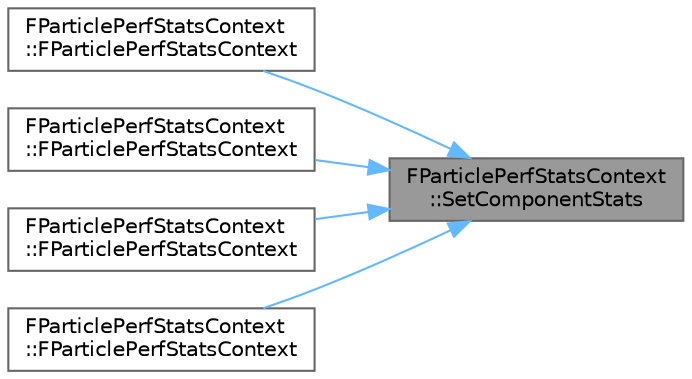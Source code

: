 digraph "FParticlePerfStatsContext::SetComponentStats"
{
 // INTERACTIVE_SVG=YES
 // LATEX_PDF_SIZE
  bgcolor="transparent";
  edge [fontname=Helvetica,fontsize=10,labelfontname=Helvetica,labelfontsize=10];
  node [fontname=Helvetica,fontsize=10,shape=box,height=0.2,width=0.4];
  rankdir="RL";
  Node1 [id="Node000001",label="FParticlePerfStatsContext\l::SetComponentStats",height=0.2,width=0.4,color="gray40", fillcolor="grey60", style="filled", fontcolor="black",tooltip=" "];
  Node1 -> Node2 [id="edge1_Node000001_Node000002",dir="back",color="steelblue1",style="solid",tooltip=" "];
  Node2 [id="Node000002",label="FParticlePerfStatsContext\l::FParticlePerfStatsContext",height=0.2,width=0.4,color="grey40", fillcolor="white", style="filled",URL="$d4/d54/structFParticlePerfStatsContext.html#af89122209e466837e4f365e4e59d1d5c",tooltip=" "];
  Node1 -> Node3 [id="edge2_Node000001_Node000003",dir="back",color="steelblue1",style="solid",tooltip=" "];
  Node3 [id="Node000003",label="FParticlePerfStatsContext\l::FParticlePerfStatsContext",height=0.2,width=0.4,color="grey40", fillcolor="white", style="filled",URL="$d4/d54/structFParticlePerfStatsContext.html#a95a14f5d5ab8749f4bd6b2696f869675",tooltip=" "];
  Node1 -> Node4 [id="edge3_Node000001_Node000004",dir="back",color="steelblue1",style="solid",tooltip=" "];
  Node4 [id="Node000004",label="FParticlePerfStatsContext\l::FParticlePerfStatsContext",height=0.2,width=0.4,color="grey40", fillcolor="white", style="filled",URL="$d4/d54/structFParticlePerfStatsContext.html#a6027995e60a6e3c629b374240b196098",tooltip=" "];
  Node1 -> Node5 [id="edge4_Node000001_Node000005",dir="back",color="steelblue1",style="solid",tooltip=" "];
  Node5 [id="Node000005",label="FParticlePerfStatsContext\l::FParticlePerfStatsContext",height=0.2,width=0.4,color="grey40", fillcolor="white", style="filled",URL="$d4/d54/structFParticlePerfStatsContext.html#ace61c17268cdbadca47323bd9c9dcc69",tooltip=" "];
}
